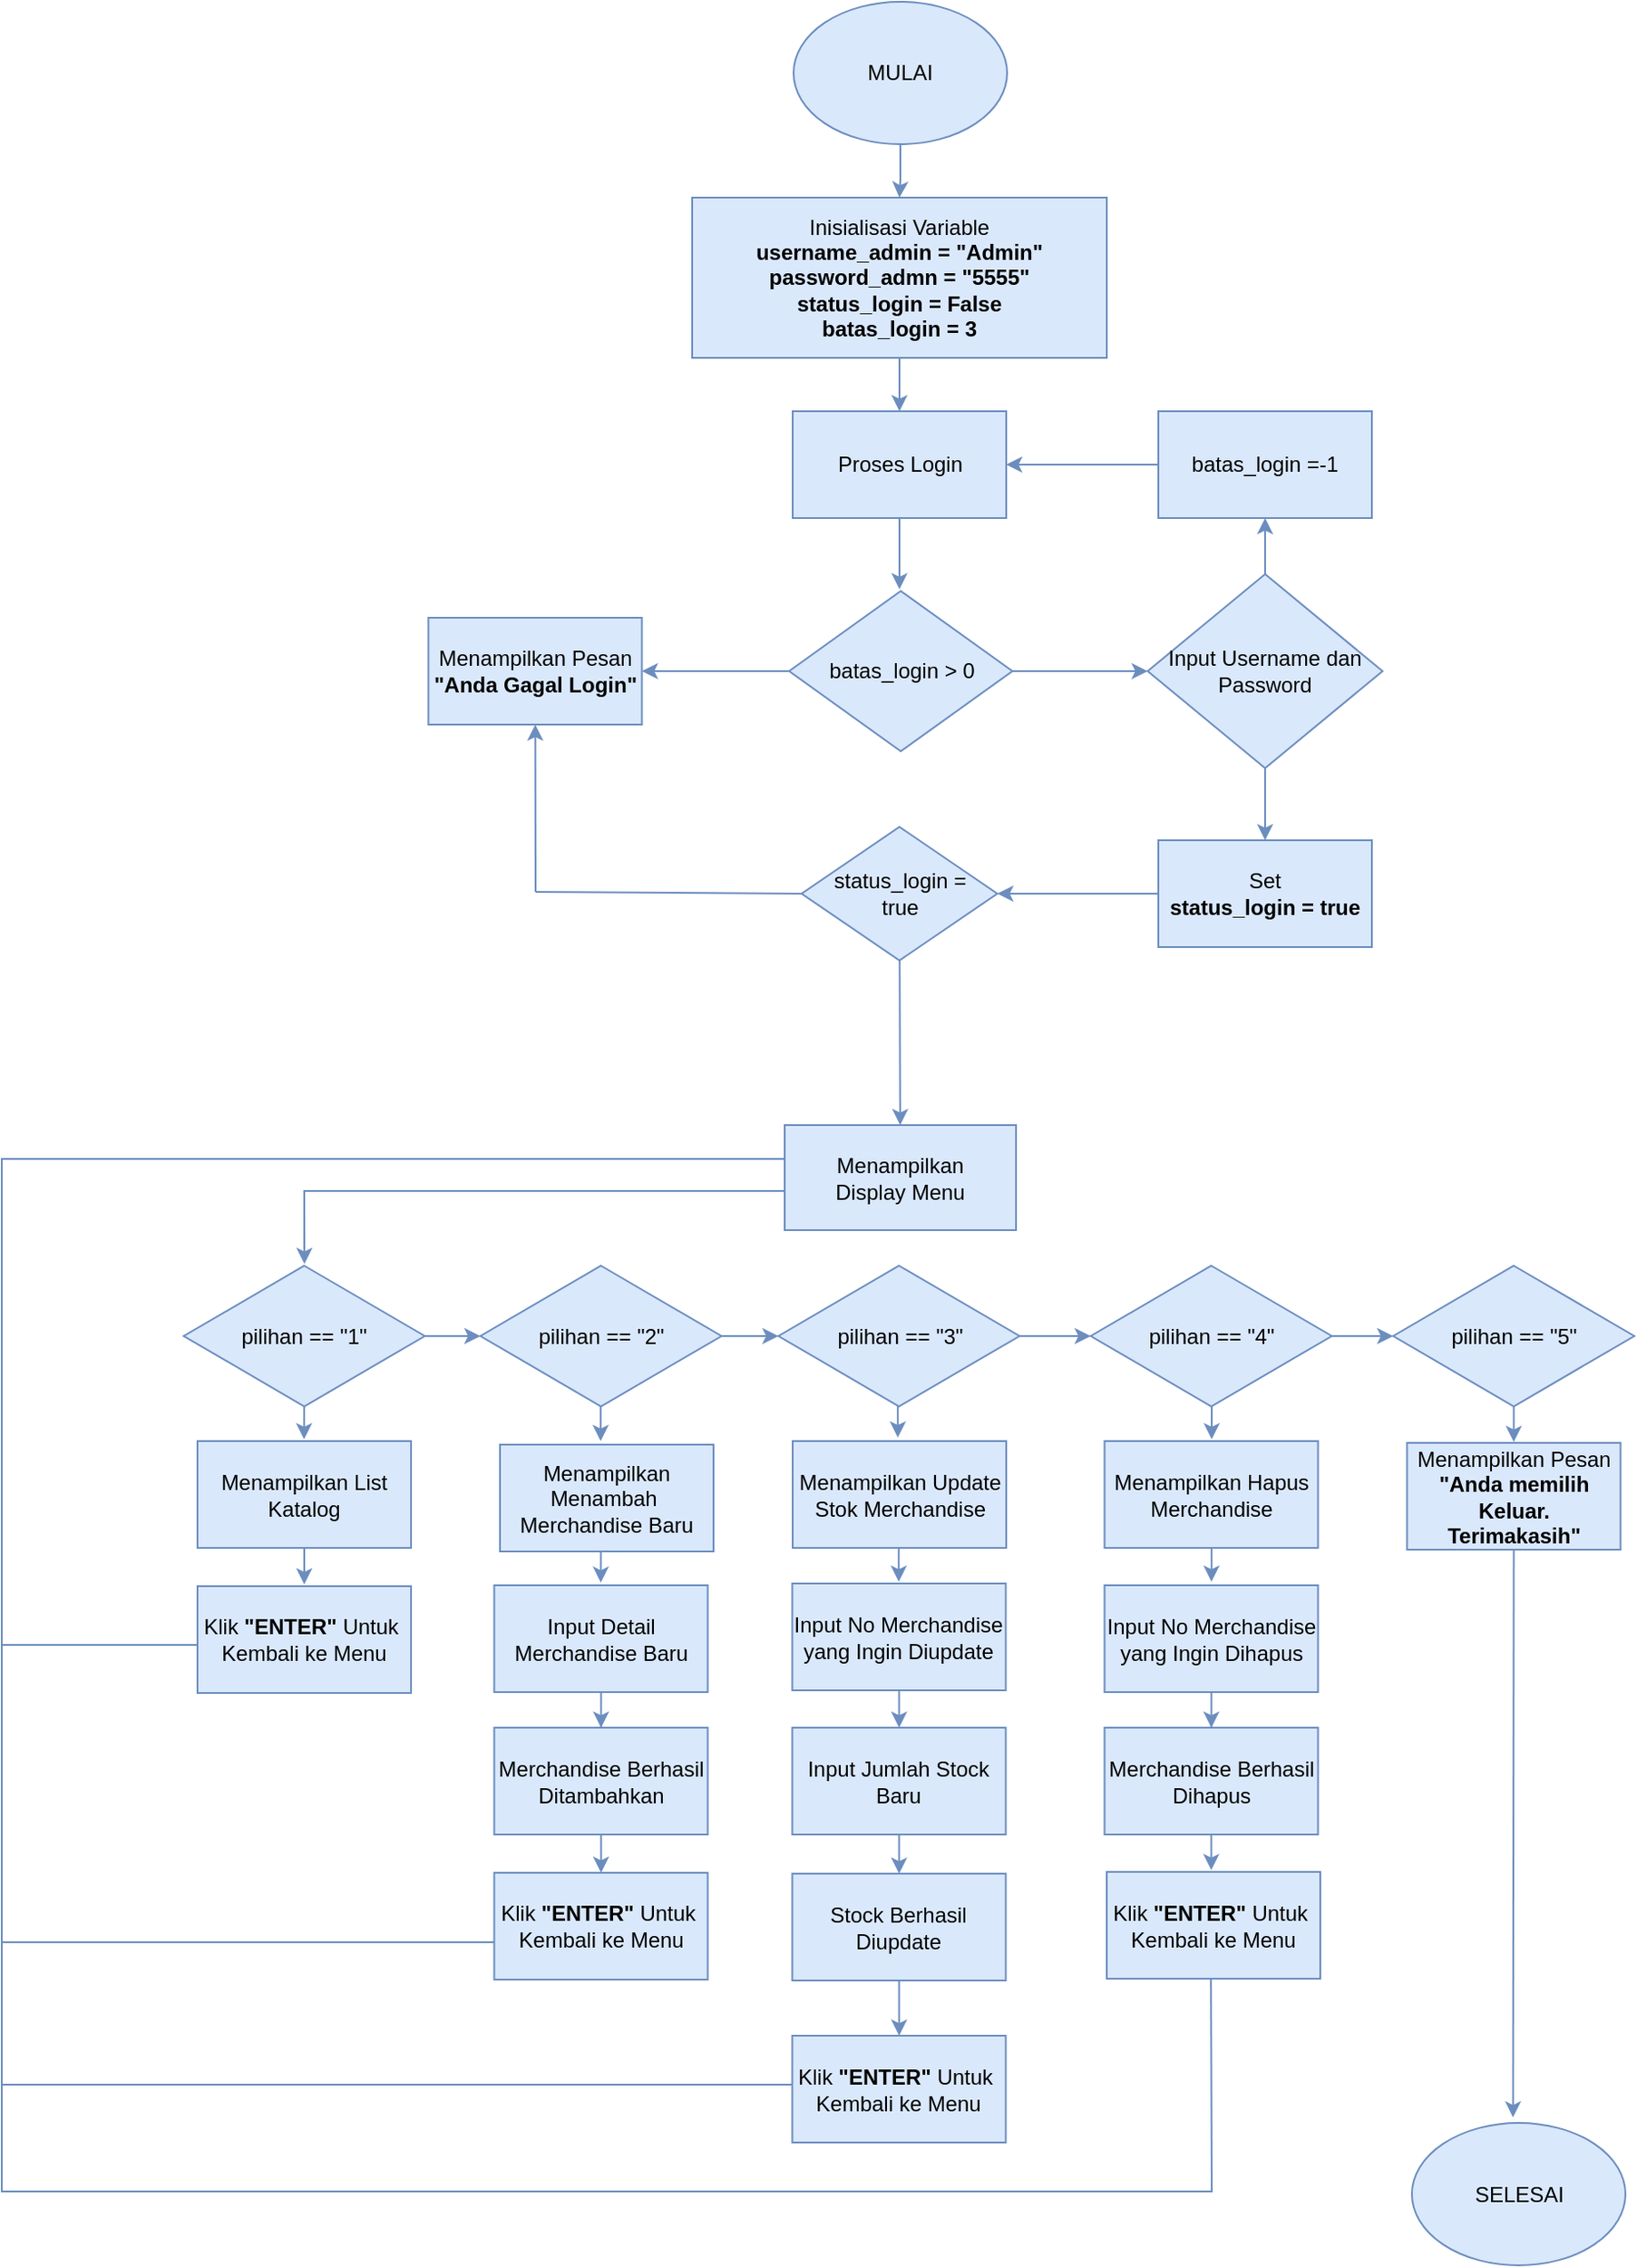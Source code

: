 <mxfile version="24.7.8">
  <diagram name="Page-1" id="3k1JOMCwgEF3I9md54A5">
    <mxGraphModel dx="3152" dy="1347" grid="1" gridSize="10" guides="1" tooltips="1" connect="1" arrows="1" fold="1" page="1" pageScale="1" pageWidth="850" pageHeight="1100" math="0" shadow="0">
      <root>
        <mxCell id="0" />
        <mxCell id="1" parent="0" />
        <mxCell id="AGsye4QfUzZXGYMElQAx-152" value="" style="edgeStyle=orthogonalEdgeStyle;rounded=0;orthogonalLoop=1;jettySize=auto;html=1;fillColor=#dae8fc;strokeColor=#6c8ebf;" parent="1" edge="1">
          <mxGeometry relative="1" as="geometry">
            <mxPoint x="600.045" y="835.974" as="sourcePoint" />
            <mxPoint x="600" y="857.5" as="targetPoint" />
            <Array as="points">
              <mxPoint x="600" y="847" />
              <mxPoint x="600" y="847" />
            </Array>
          </mxGeometry>
        </mxCell>
        <mxCell id="AGsye4QfUzZXGYMElQAx-150" value="" style="edgeStyle=orthogonalEdgeStyle;rounded=0;orthogonalLoop=1;jettySize=auto;html=1;fillColor=#dae8fc;strokeColor=#6c8ebf;" parent="1" edge="1">
          <mxGeometry relative="1" as="geometry">
            <mxPoint x="599.895" y="915.974" as="sourcePoint" />
            <mxPoint x="599.85" y="937.5" as="targetPoint" />
            <Array as="points">
              <mxPoint x="599.85" y="927" />
              <mxPoint x="599.85" y="927" />
            </Array>
          </mxGeometry>
        </mxCell>
        <mxCell id="AGsye4QfUzZXGYMElQAx-147" value="" style="edgeStyle=orthogonalEdgeStyle;rounded=0;orthogonalLoop=1;jettySize=auto;html=1;fillColor=#dae8fc;strokeColor=#6c8ebf;" parent="1" edge="1">
          <mxGeometry relative="1" as="geometry">
            <mxPoint x="424.145" y="915.974" as="sourcePoint" />
            <mxPoint x="424.1" y="937.5" as="targetPoint" />
            <Array as="points">
              <mxPoint x="424.1" y="927" />
              <mxPoint x="424.1" y="927" />
            </Array>
          </mxGeometry>
        </mxCell>
        <mxCell id="AGsye4QfUzZXGYMElQAx-138" value="" style="shape=partialRectangle;whiteSpace=wrap;html=1;bottom=0;right=0;fillColor=none;strokeColor=#6c8ebf;" parent="1" vertex="1">
          <mxGeometry x="-80" y="700" width="450" height="400" as="geometry" />
        </mxCell>
        <mxCell id="AGsye4QfUzZXGYMElQAx-146" value="" style="edgeStyle=orthogonalEdgeStyle;rounded=0;orthogonalLoop=1;jettySize=auto;html=1;fillColor=#dae8fc;strokeColor=#6c8ebf;" parent="1" edge="1">
          <mxGeometry relative="1" as="geometry">
            <mxPoint x="423.605" y="834.974" as="sourcePoint" />
            <mxPoint x="423.56" y="856.5" as="targetPoint" />
            <Array as="points">
              <mxPoint x="423.56" y="846" />
              <mxPoint x="423.56" y="846" />
            </Array>
          </mxGeometry>
        </mxCell>
        <mxCell id="AGsye4QfUzZXGYMElQAx-103" value="" style="edgeStyle=orthogonalEdgeStyle;rounded=0;orthogonalLoop=1;jettySize=auto;html=1;fillColor=#dae8fc;strokeColor=#6c8ebf;" parent="1" edge="1">
          <mxGeometry relative="1" as="geometry">
            <mxPoint x="90" y="917.5" as="sourcePoint" />
            <mxPoint x="90" y="939" as="targetPoint" />
          </mxGeometry>
        </mxCell>
        <mxCell id="AGsye4QfUzZXGYMElQAx-137" value="" style="edgeStyle=orthogonalEdgeStyle;rounded=0;orthogonalLoop=1;jettySize=auto;html=1;fillColor=#dae8fc;strokeColor=#6c8ebf;" parent="1" edge="1">
          <mxGeometry relative="1" as="geometry">
            <mxPoint x="256.705" y="916.504" as="sourcePoint" />
            <mxPoint x="256.66" y="938.03" as="targetPoint" />
            <Array as="points">
              <mxPoint x="256.66" y="927.53" />
              <mxPoint x="256.66" y="927.53" />
            </Array>
          </mxGeometry>
        </mxCell>
        <mxCell id="AGsye4QfUzZXGYMElQAx-136" value="" style="edgeStyle=orthogonalEdgeStyle;rounded=0;orthogonalLoop=1;jettySize=auto;html=1;fillColor=#dae8fc;strokeColor=#6c8ebf;" parent="1" edge="1">
          <mxGeometry relative="1" as="geometry">
            <mxPoint x="256.605" y="836.974" as="sourcePoint" />
            <mxPoint x="256.56" y="858.5" as="targetPoint" />
            <Array as="points">
              <mxPoint x="256.56" y="848" />
              <mxPoint x="256.56" y="848" />
            </Array>
          </mxGeometry>
        </mxCell>
        <mxCell id="AGsye4QfUzZXGYMElQAx-98" value="Menampilkan List Katalog" style="whiteSpace=wrap;html=1;fillColor=#dae8fc;strokeColor=#6c8ebf;" parent="1" vertex="1">
          <mxGeometry x="30" y="858.5" width="120" height="60" as="geometry" />
        </mxCell>
        <mxCell id="AGsye4QfUzZXGYMElQAx-107" value="" style="shape=partialRectangle;whiteSpace=wrap;html=1;bottom=0;right=0;fillColor=none;strokeColor=#6c8ebf;" parent="1" vertex="1">
          <mxGeometry x="90" y="718" width="400" height="32" as="geometry" />
        </mxCell>
        <mxCell id="AGsye4QfUzZXGYMElQAx-115" value="" style="shape=partialRectangle;whiteSpace=wrap;html=1;top=0;left=0;fillColor=none;flipH=1;strokeColor=#6c8ebf;" parent="1" vertex="1">
          <mxGeometry x="-80" y="1140" width="450" height="80" as="geometry" />
        </mxCell>
        <mxCell id="AGsye4QfUzZXGYMElQAx-6" value="" style="edgeStyle=orthogonalEdgeStyle;rounded=0;orthogonalLoop=1;jettySize=auto;html=1;fillColor=#dae8fc;strokeColor=#6c8ebf;" parent="1" source="AGsye4QfUzZXGYMElQAx-1" target="AGsye4QfUzZXGYMElQAx-5" edge="1">
          <mxGeometry relative="1" as="geometry" />
        </mxCell>
        <mxCell id="AGsye4QfUzZXGYMElQAx-1" value="MULAI" style="ellipse;whiteSpace=wrap;html=1;fillColor=#dae8fc;strokeColor=#6c8ebf;" parent="1" vertex="1">
          <mxGeometry x="365" y="50" width="120" height="80" as="geometry" />
        </mxCell>
        <mxCell id="AGsye4QfUzZXGYMElQAx-11" value="" style="edgeStyle=orthogonalEdgeStyle;rounded=0;orthogonalLoop=1;jettySize=auto;html=1;fillColor=#dae8fc;strokeColor=#6c8ebf;" parent="1" source="AGsye4QfUzZXGYMElQAx-5" target="AGsye4QfUzZXGYMElQAx-10" edge="1">
          <mxGeometry relative="1" as="geometry" />
        </mxCell>
        <mxCell id="AGsye4QfUzZXGYMElQAx-5" value="Inisialisasi Variable&lt;div&gt;&lt;b&gt;username_admin = &quot;Admin&quot;&lt;/b&gt;&lt;/div&gt;&lt;div&gt;&lt;b&gt;password_admn = &quot;5555&quot;&lt;/b&gt;&lt;/div&gt;&lt;div&gt;&lt;b&gt;status_login = False&lt;/b&gt;&lt;/div&gt;&lt;div&gt;&lt;b&gt;batas_login = 3&lt;/b&gt;&lt;/div&gt;" style="whiteSpace=wrap;html=1;fillColor=#dae8fc;strokeColor=#6c8ebf;" parent="1" vertex="1">
          <mxGeometry x="308" y="160" width="233" height="90" as="geometry" />
        </mxCell>
        <mxCell id="AGsye4QfUzZXGYMElQAx-19" value="" style="edgeStyle=orthogonalEdgeStyle;rounded=0;orthogonalLoop=1;jettySize=auto;html=1;fillColor=#dae8fc;strokeColor=#6c8ebf;" parent="1" source="AGsye4QfUzZXGYMElQAx-10" edge="1">
          <mxGeometry relative="1" as="geometry">
            <mxPoint x="424.5" y="380" as="targetPoint" />
          </mxGeometry>
        </mxCell>
        <mxCell id="AGsye4QfUzZXGYMElQAx-10" value="Proses Login" style="whiteSpace=wrap;html=1;fillColor=#dae8fc;strokeColor=#6c8ebf;" parent="1" vertex="1">
          <mxGeometry x="364.5" y="280" width="120" height="60" as="geometry" />
        </mxCell>
        <mxCell id="AGsye4QfUzZXGYMElQAx-28" value="" style="edgeStyle=orthogonalEdgeStyle;rounded=0;orthogonalLoop=1;jettySize=auto;html=1;fillColor=#dae8fc;strokeColor=#6c8ebf;" parent="1" source="AGsye4QfUzZXGYMElQAx-26" target="AGsye4QfUzZXGYMElQAx-27" edge="1">
          <mxGeometry relative="1" as="geometry" />
        </mxCell>
        <mxCell id="AGsye4QfUzZXGYMElQAx-30" value="" style="edgeStyle=orthogonalEdgeStyle;rounded=0;orthogonalLoop=1;jettySize=auto;html=1;fillColor=#dae8fc;strokeColor=#6c8ebf;" parent="1" source="AGsye4QfUzZXGYMElQAx-26" target="AGsye4QfUzZXGYMElQAx-29" edge="1">
          <mxGeometry relative="1" as="geometry" />
        </mxCell>
        <mxCell id="AGsye4QfUzZXGYMElQAx-26" value="batas_login &amp;gt; 0" style="rhombus;whiteSpace=wrap;html=1;fillColor=#dae8fc;strokeColor=#6c8ebf;" parent="1" vertex="1">
          <mxGeometry x="362.5" y="381" width="125.5" height="90" as="geometry" />
        </mxCell>
        <mxCell id="AGsye4QfUzZXGYMElQAx-32" value="" style="edgeStyle=orthogonalEdgeStyle;rounded=0;orthogonalLoop=1;jettySize=auto;html=1;fillColor=#dae8fc;strokeColor=#6c8ebf;" parent="1" source="AGsye4QfUzZXGYMElQAx-27" target="AGsye4QfUzZXGYMElQAx-31" edge="1">
          <mxGeometry relative="1" as="geometry" />
        </mxCell>
        <mxCell id="AGsye4QfUzZXGYMElQAx-35" value="" style="edgeStyle=orthogonalEdgeStyle;rounded=0;orthogonalLoop=1;jettySize=auto;html=1;fillColor=#dae8fc;strokeColor=#6c8ebf;" parent="1" source="AGsye4QfUzZXGYMElQAx-27" target="AGsye4QfUzZXGYMElQAx-34" edge="1">
          <mxGeometry relative="1" as="geometry" />
        </mxCell>
        <mxCell id="AGsye4QfUzZXGYMElQAx-27" value="Input Username dan Password" style="rhombus;whiteSpace=wrap;html=1;fillColor=#dae8fc;strokeColor=#6c8ebf;" parent="1" vertex="1">
          <mxGeometry x="564" y="371.5" width="132" height="109" as="geometry" />
        </mxCell>
        <mxCell id="AGsye4QfUzZXGYMElQAx-29" value="Menampilkan Pesan&lt;div&gt;&lt;b&gt;&quot;Anda Gagal Login&quot;&lt;/b&gt;&lt;/div&gt;" style="whiteSpace=wrap;html=1;fillColor=#dae8fc;strokeColor=#6c8ebf;" parent="1" vertex="1">
          <mxGeometry x="159.75" y="396" width="120" height="60" as="geometry" />
        </mxCell>
        <mxCell id="AGsye4QfUzZXGYMElQAx-33" value="" style="edgeStyle=orthogonalEdgeStyle;rounded=0;orthogonalLoop=1;jettySize=auto;html=1;fillColor=#dae8fc;strokeColor=#6c8ebf;" parent="1" source="AGsye4QfUzZXGYMElQAx-31" target="AGsye4QfUzZXGYMElQAx-10" edge="1">
          <mxGeometry relative="1" as="geometry" />
        </mxCell>
        <mxCell id="AGsye4QfUzZXGYMElQAx-31" value="batas_login =-1" style="whiteSpace=wrap;html=1;fillColor=#dae8fc;strokeColor=#6c8ebf;" parent="1" vertex="1">
          <mxGeometry x="570" y="280" width="120" height="60" as="geometry" />
        </mxCell>
        <mxCell id="AGsye4QfUzZXGYMElQAx-37" value="" style="edgeStyle=orthogonalEdgeStyle;rounded=0;orthogonalLoop=1;jettySize=auto;html=1;fillColor=#dae8fc;strokeColor=#6c8ebf;" parent="1" source="AGsye4QfUzZXGYMElQAx-34" target="AGsye4QfUzZXGYMElQAx-36" edge="1">
          <mxGeometry relative="1" as="geometry" />
        </mxCell>
        <mxCell id="AGsye4QfUzZXGYMElQAx-34" value="Set&lt;div&gt;&lt;b&gt;status_login = true&lt;/b&gt;&lt;/div&gt;" style="whiteSpace=wrap;html=1;fillColor=#dae8fc;strokeColor=#6c8ebf;" parent="1" vertex="1">
          <mxGeometry x="570" y="521" width="120" height="60" as="geometry" />
        </mxCell>
        <mxCell id="AGsye4QfUzZXGYMElQAx-43" value="" style="rounded=0;orthogonalLoop=1;jettySize=auto;html=1;fillColor=#dae8fc;strokeColor=#6c8ebf;" parent="1" source="AGsye4QfUzZXGYMElQAx-36" target="AGsye4QfUzZXGYMElQAx-42" edge="1">
          <mxGeometry relative="1" as="geometry" />
        </mxCell>
        <mxCell id="AGsye4QfUzZXGYMElQAx-36" value="status_login =&lt;div&gt;true&lt;/div&gt;" style="rhombus;whiteSpace=wrap;html=1;fillColor=#dae8fc;strokeColor=#6c8ebf;" parent="1" vertex="1">
          <mxGeometry x="369.5" y="513.5" width="110" height="75" as="geometry" />
        </mxCell>
        <mxCell id="AGsye4QfUzZXGYMElQAx-40" value="" style="endArrow=none;html=1;rounded=0;exitX=0;exitY=0.5;exitDx=0;exitDy=0;fillColor=#dae8fc;strokeColor=#6c8ebf;" parent="1" edge="1">
          <mxGeometry width="50" height="50" relative="1" as="geometry">
            <mxPoint x="369.5" y="551" as="sourcePoint" />
            <mxPoint x="220" y="550" as="targetPoint" />
            <Array as="points" />
          </mxGeometry>
        </mxCell>
        <mxCell id="AGsye4QfUzZXGYMElQAx-41" value="" style="endArrow=classic;html=1;rounded=0;fillColor=#dae8fc;strokeColor=#6c8ebf;" parent="1" target="AGsye4QfUzZXGYMElQAx-29" edge="1">
          <mxGeometry width="50" height="50" relative="1" as="geometry">
            <mxPoint x="220" y="550" as="sourcePoint" />
            <mxPoint x="219.75" y="462" as="targetPoint" />
            <Array as="points" />
          </mxGeometry>
        </mxCell>
        <mxCell id="AGsye4QfUzZXGYMElQAx-42" value="Menampilkan&lt;div&gt;Display Menu&lt;/div&gt;" style="whiteSpace=wrap;html=1;fillColor=#dae8fc;strokeColor=#6c8ebf;" parent="1" vertex="1">
          <mxGeometry x="360" y="681" width="130" height="59" as="geometry" />
        </mxCell>
        <mxCell id="AGsye4QfUzZXGYMElQAx-141" value="" style="edgeStyle=orthogonalEdgeStyle;rounded=0;orthogonalLoop=1;jettySize=auto;html=1;fillColor=#dae8fc;strokeColor=#6c8ebf;" parent="1" source="AGsye4QfUzZXGYMElQAx-49" target="AGsye4QfUzZXGYMElQAx-71" edge="1">
          <mxGeometry relative="1" as="geometry" />
        </mxCell>
        <mxCell id="AGsye4QfUzZXGYMElQAx-49" value="pilihan == &quot;3&quot;" style="rhombus;whiteSpace=wrap;html=1;fillColor=#dae8fc;strokeColor=#6c8ebf;" parent="1" vertex="1">
          <mxGeometry x="356.5" y="760" width="135.5" height="79" as="geometry" />
        </mxCell>
        <mxCell id="AGsye4QfUzZXGYMElQAx-54" value="" style="edgeStyle=orthogonalEdgeStyle;rounded=0;orthogonalLoop=1;jettySize=auto;html=1;fillColor=#dae8fc;strokeColor=#6c8ebf;" parent="1" source="AGsye4QfUzZXGYMElQAx-51" target="AGsye4QfUzZXGYMElQAx-53" edge="1">
          <mxGeometry relative="1" as="geometry" />
        </mxCell>
        <mxCell id="AGsye4QfUzZXGYMElQAx-51" value="Input No Merchandise yang Ingin Diupdate" style="whiteSpace=wrap;html=1;fillColor=#dae8fc;strokeColor=#6c8ebf;" parent="1" vertex="1">
          <mxGeometry x="364.25" y="938.5" width="120" height="60" as="geometry" />
        </mxCell>
        <mxCell id="AGsye4QfUzZXGYMElQAx-56" value="" style="edgeStyle=orthogonalEdgeStyle;rounded=0;orthogonalLoop=1;jettySize=auto;html=1;fillColor=#dae8fc;strokeColor=#6c8ebf;" parent="1" source="AGsye4QfUzZXGYMElQAx-53" target="AGsye4QfUzZXGYMElQAx-55" edge="1">
          <mxGeometry relative="1" as="geometry" />
        </mxCell>
        <mxCell id="AGsye4QfUzZXGYMElQAx-53" value="Input Jumlah Stock&lt;div&gt;Baru&lt;/div&gt;" style="whiteSpace=wrap;html=1;fillColor=#dae8fc;strokeColor=#6c8ebf;" parent="1" vertex="1">
          <mxGeometry x="364.25" y="1019.5" width="120" height="60" as="geometry" />
        </mxCell>
        <mxCell id="AGsye4QfUzZXGYMElQAx-58" value="" style="edgeStyle=orthogonalEdgeStyle;rounded=0;orthogonalLoop=1;jettySize=auto;html=1;fillColor=#dae8fc;strokeColor=#6c8ebf;" parent="1" source="AGsye4QfUzZXGYMElQAx-55" target="AGsye4QfUzZXGYMElQAx-57" edge="1">
          <mxGeometry relative="1" as="geometry" />
        </mxCell>
        <mxCell id="AGsye4QfUzZXGYMElQAx-55" value="Stock Berhasil Diupdate" style="whiteSpace=wrap;html=1;fillColor=#dae8fc;strokeColor=#6c8ebf;" parent="1" vertex="1">
          <mxGeometry x="364.25" y="1101.5" width="120" height="60" as="geometry" />
        </mxCell>
        <mxCell id="AGsye4QfUzZXGYMElQAx-57" value="Klik &lt;b&gt;&quot;ENTER&quot; &lt;/b&gt;Untuk&amp;nbsp;&lt;div&gt;Kembali ke Menu&lt;/div&gt;" style="whiteSpace=wrap;html=1;fillColor=#dae8fc;strokeColor=#6c8ebf;" parent="1" vertex="1">
          <mxGeometry x="364.25" y="1192.5" width="120" height="60" as="geometry" />
        </mxCell>
        <mxCell id="AGsye4QfUzZXGYMElQAx-140" value="" style="edgeStyle=orthogonalEdgeStyle;rounded=0;orthogonalLoop=1;jettySize=auto;html=1;fillColor=#dae8fc;strokeColor=#6c8ebf;" parent="1" source="AGsye4QfUzZXGYMElQAx-61" target="AGsye4QfUzZXGYMElQAx-49" edge="1">
          <mxGeometry relative="1" as="geometry" />
        </mxCell>
        <mxCell id="AGsye4QfUzZXGYMElQAx-61" value="pilihan == &quot;2&quot;" style="rhombus;whiteSpace=wrap;html=1;fillColor=#dae8fc;strokeColor=#6c8ebf;" parent="1" vertex="1">
          <mxGeometry x="189" y="760" width="135.5" height="79" as="geometry" />
        </mxCell>
        <mxCell id="AGsye4QfUzZXGYMElQAx-130" value="" style="edgeStyle=orthogonalEdgeStyle;rounded=0;orthogonalLoop=1;jettySize=auto;html=1;fillColor=#dae8fc;strokeColor=#6c8ebf;" parent="1" edge="1">
          <mxGeometry relative="1" as="geometry">
            <mxPoint x="89.935" y="835.974" as="sourcePoint" />
            <mxPoint x="89.89" y="857.5" as="targetPoint" />
            <Array as="points">
              <mxPoint x="89.89" y="847" />
              <mxPoint x="89.89" y="847" />
            </Array>
          </mxGeometry>
        </mxCell>
        <mxCell id="AGsye4QfUzZXGYMElQAx-62" value="pilihan == &quot;1&quot;" style="rhombus;whiteSpace=wrap;html=1;fillColor=#dae8fc;strokeColor=#6c8ebf;" parent="1" vertex="1">
          <mxGeometry x="22.25" y="760" width="135.5" height="79" as="geometry" />
        </mxCell>
        <mxCell id="AGsye4QfUzZXGYMElQAx-63" value="" style="endArrow=classic;html=1;rounded=0;fillColor=#dae8fc;strokeColor=#6c8ebf;" parent="1" edge="1">
          <mxGeometry width="50" height="50" relative="1" as="geometry">
            <mxPoint x="90" y="725" as="sourcePoint" />
            <mxPoint x="90.1" y="759" as="targetPoint" />
          </mxGeometry>
        </mxCell>
        <mxCell id="AGsye4QfUzZXGYMElQAx-142" value="" style="edgeStyle=orthogonalEdgeStyle;rounded=0;orthogonalLoop=1;jettySize=auto;html=1;fillColor=#dae8fc;strokeColor=#6c8ebf;" parent="1" source="AGsye4QfUzZXGYMElQAx-71" target="AGsye4QfUzZXGYMElQAx-72" edge="1">
          <mxGeometry relative="1" as="geometry" />
        </mxCell>
        <mxCell id="AGsye4QfUzZXGYMElQAx-71" value="pilihan == &quot;4&quot;" style="rhombus;whiteSpace=wrap;html=1;fillColor=#dae8fc;strokeColor=#6c8ebf;" parent="1" vertex="1">
          <mxGeometry x="532" y="760" width="135.5" height="79" as="geometry" />
        </mxCell>
        <mxCell id="AGsye4QfUzZXGYMElQAx-82" value="" style="edgeStyle=orthogonalEdgeStyle;rounded=0;orthogonalLoop=1;jettySize=auto;html=1;fillColor=#dae8fc;strokeColor=#6c8ebf;" parent="1" source="AGsye4QfUzZXGYMElQAx-72" target="AGsye4QfUzZXGYMElQAx-81" edge="1">
          <mxGeometry relative="1" as="geometry" />
        </mxCell>
        <mxCell id="AGsye4QfUzZXGYMElQAx-72" value="pilihan == &quot;5&quot;" style="rhombus;whiteSpace=wrap;html=1;fillColor=#dae8fc;strokeColor=#6c8ebf;" parent="1" vertex="1">
          <mxGeometry x="702" y="760" width="135.5" height="79" as="geometry" />
        </mxCell>
        <mxCell id="AGsye4QfUzZXGYMElQAx-81" value="Menampilkan Pesan&lt;div&gt;&lt;b&gt;&quot;Anda memilih Keluar. Terimakasih&quot;&lt;/b&gt;&lt;/div&gt;" style="whiteSpace=wrap;html=1;fillColor=#dae8fc;strokeColor=#6c8ebf;" parent="1" vertex="1">
          <mxGeometry x="709.75" y="859.5" width="120" height="60" as="geometry" />
        </mxCell>
        <mxCell id="AGsye4QfUzZXGYMElQAx-87" value="" style="edgeStyle=orthogonalEdgeStyle;rounded=0;orthogonalLoop=1;jettySize=auto;html=1;fillColor=#dae8fc;strokeColor=#6c8ebf;" parent="1" source="AGsye4QfUzZXGYMElQAx-84" target="AGsye4QfUzZXGYMElQAx-86" edge="1">
          <mxGeometry relative="1" as="geometry" />
        </mxCell>
        <mxCell id="AGsye4QfUzZXGYMElQAx-84" value="Input No Merchandise yang Ingin Dihapus" style="whiteSpace=wrap;html=1;fillColor=#dae8fc;strokeColor=#6c8ebf;" parent="1" vertex="1">
          <mxGeometry x="539.75" y="939.5" width="120" height="60" as="geometry" />
        </mxCell>
        <mxCell id="AGsye4QfUzZXGYMElQAx-89" value="" style="edgeStyle=orthogonalEdgeStyle;rounded=0;orthogonalLoop=1;jettySize=auto;html=1;fillColor=#dae8fc;strokeColor=#6c8ebf;" parent="1" edge="1">
          <mxGeometry relative="1" as="geometry">
            <mxPoint x="599.812" y="1019.5" as="sourcePoint" />
            <mxPoint x="599.75" y="1099.5" as="targetPoint" />
          </mxGeometry>
        </mxCell>
        <mxCell id="AGsye4QfUzZXGYMElQAx-86" value="Merchandise Berhasil Dihapus" style="whiteSpace=wrap;html=1;fillColor=#dae8fc;strokeColor=#6c8ebf;" parent="1" vertex="1">
          <mxGeometry x="539.75" y="1019.5" width="120" height="60" as="geometry" />
        </mxCell>
        <mxCell id="AGsye4QfUzZXGYMElQAx-90" value="Klik &lt;b&gt;&quot;ENTER&quot; &lt;/b&gt;Untuk&amp;nbsp;&lt;div&gt;Kembali ke Menu&lt;/div&gt;" style="whiteSpace=wrap;html=1;fillColor=#dae8fc;strokeColor=#6c8ebf;" parent="1" vertex="1">
          <mxGeometry x="541" y="1100.5" width="120" height="60" as="geometry" />
        </mxCell>
        <mxCell id="AGsye4QfUzZXGYMElQAx-95" value="" style="edgeStyle=orthogonalEdgeStyle;rounded=0;orthogonalLoop=1;jettySize=auto;html=1;fillColor=#dae8fc;strokeColor=#6c8ebf;" parent="1" source="AGsye4QfUzZXGYMElQAx-92" target="AGsye4QfUzZXGYMElQAx-94" edge="1">
          <mxGeometry relative="1" as="geometry" />
        </mxCell>
        <mxCell id="AGsye4QfUzZXGYMElQAx-92" value="Input Detail&lt;div&gt;Merchandise Baru&lt;/div&gt;" style="whiteSpace=wrap;html=1;fillColor=#dae8fc;strokeColor=#6c8ebf;" parent="1" vertex="1">
          <mxGeometry x="196.75" y="939.5" width="120" height="60" as="geometry" />
        </mxCell>
        <mxCell id="AGsye4QfUzZXGYMElQAx-97" value="" style="edgeStyle=orthogonalEdgeStyle;rounded=0;orthogonalLoop=1;jettySize=auto;html=1;fillColor=#dae8fc;strokeColor=#6c8ebf;" parent="1" source="AGsye4QfUzZXGYMElQAx-94" target="AGsye4QfUzZXGYMElQAx-96" edge="1">
          <mxGeometry relative="1" as="geometry" />
        </mxCell>
        <mxCell id="AGsye4QfUzZXGYMElQAx-94" value="Merchandise Berhasil&lt;div&gt;Ditambahkan&lt;/div&gt;" style="whiteSpace=wrap;html=1;fillColor=#dae8fc;strokeColor=#6c8ebf;" parent="1" vertex="1">
          <mxGeometry x="196.75" y="1019.5" width="120" height="60" as="geometry" />
        </mxCell>
        <mxCell id="AGsye4QfUzZXGYMElQAx-96" value="Klik &lt;b&gt;&quot;ENTER&quot; &lt;/b&gt;Untuk&amp;nbsp;&lt;div&gt;Kembali ke Menu&lt;/div&gt;" style="whiteSpace=wrap;html=1;fillColor=#dae8fc;strokeColor=#6c8ebf;" parent="1" vertex="1">
          <mxGeometry x="196.75" y="1101" width="120" height="60" as="geometry" />
        </mxCell>
        <mxCell id="AGsye4QfUzZXGYMElQAx-102" value="Klik &lt;b&gt;&quot;ENTER&quot; &lt;/b&gt;Untuk&amp;nbsp;&lt;div&gt;Kembali ke Menu&lt;/div&gt;" style="whiteSpace=wrap;html=1;fillColor=#dae8fc;strokeColor=#6c8ebf;" parent="1" vertex="1">
          <mxGeometry x="30" y="940" width="120" height="60" as="geometry" />
        </mxCell>
        <mxCell id="AGsye4QfUzZXGYMElQAx-112" value="" style="shape=partialRectangle;whiteSpace=wrap;html=1;top=0;left=0;fillColor=none;flipH=1;strokeColor=#6c8ebf;" parent="1" vertex="1">
          <mxGeometry x="-80" y="1080" width="276" height="60" as="geometry" />
        </mxCell>
        <mxCell id="AGsye4QfUzZXGYMElQAx-113" value="SELESAI" style="ellipse;whiteSpace=wrap;html=1;fillColor=#dae8fc;strokeColor=#6c8ebf;" parent="1" vertex="1">
          <mxGeometry x="712.5" y="1241.5" width="120" height="80" as="geometry" />
        </mxCell>
        <mxCell id="AGsye4QfUzZXGYMElQAx-114" value="" style="endArrow=classic;html=1;rounded=0;exitX=0.5;exitY=1;exitDx=0;exitDy=0;entryX=0.304;entryY=0.999;entryDx=0;entryDy=0;entryPerimeter=0;fillColor=#dae8fc;strokeColor=#6c8ebf;" parent="1" source="AGsye4QfUzZXGYMElQAx-81" edge="1">
          <mxGeometry width="50" height="50" relative="1" as="geometry">
            <mxPoint x="768.46" y="980.002" as="sourcePoint" />
            <mxPoint x="769.32" y="1238.392" as="targetPoint" />
          </mxGeometry>
        </mxCell>
        <mxCell id="AGsye4QfUzZXGYMElQAx-117" value="" style="shape=partialRectangle;whiteSpace=wrap;html=1;top=0;left=0;fillColor=none;flipH=1;strokeColor=#6c8ebf;" parent="1" vertex="1">
          <mxGeometry x="-80" y="913.5" width="110" height="59.5" as="geometry" />
        </mxCell>
        <mxCell id="AGsye4QfUzZXGYMElQAx-118" value="" style="shape=partialRectangle;whiteSpace=wrap;html=1;top=0;left=0;fillColor=none;flipH=1;strokeColor=#6c8ebf;" parent="1" vertex="1">
          <mxGeometry x="-80" y="1200" width="680" height="80" as="geometry" />
        </mxCell>
        <mxCell id="AGsye4QfUzZXGYMElQAx-119" value="" style="endArrow=none;html=1;rounded=0;entryX=0.488;entryY=0.998;entryDx=0;entryDy=0;exitX=1;exitY=1;exitDx=0;exitDy=0;entryPerimeter=0;fillColor=#dae8fc;strokeColor=#6c8ebf;" parent="1" source="AGsye4QfUzZXGYMElQAx-118" target="AGsye4QfUzZXGYMElQAx-90" edge="1">
          <mxGeometry width="50" height="50" relative="1" as="geometry">
            <mxPoint x="610" y="1260" as="sourcePoint" />
            <mxPoint x="660" y="1210" as="targetPoint" />
          </mxGeometry>
        </mxCell>
        <mxCell id="AGsye4QfUzZXGYMElQAx-135" value="Menampilkan Menambah&amp;nbsp;&lt;div&gt;Merchandise Baru&lt;/div&gt;" style="whiteSpace=wrap;html=1;fillColor=#dae8fc;strokeColor=#6c8ebf;" parent="1" vertex="1">
          <mxGeometry x="200" y="860.5" width="120" height="60" as="geometry" />
        </mxCell>
        <mxCell id="AGsye4QfUzZXGYMElQAx-144" value="Menampilkan Update Stok Merchandise" style="whiteSpace=wrap;html=1;fillColor=#dae8fc;strokeColor=#6c8ebf;" parent="1" vertex="1">
          <mxGeometry x="364.5" y="858.5" width="120" height="60" as="geometry" />
        </mxCell>
        <mxCell id="AGsye4QfUzZXGYMElQAx-149" value="Menampilkan Hapus&lt;div&gt;Merchandise&lt;/div&gt;" style="whiteSpace=wrap;html=1;fillColor=#dae8fc;strokeColor=#6c8ebf;" parent="1" vertex="1">
          <mxGeometry x="539.75" y="858.5" width="120" height="60" as="geometry" />
        </mxCell>
        <mxCell id="AGsye4QfUzZXGYMElQAx-139" value="" style="edgeStyle=orthogonalEdgeStyle;rounded=0;orthogonalLoop=1;jettySize=auto;html=1;fillColor=#dae8fc;strokeColor=#6c8ebf;" parent="1" source="AGsye4QfUzZXGYMElQAx-62" target="AGsye4QfUzZXGYMElQAx-61" edge="1">
          <mxGeometry relative="1" as="geometry" />
        </mxCell>
      </root>
    </mxGraphModel>
  </diagram>
</mxfile>

